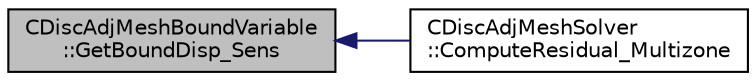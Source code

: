 digraph "CDiscAdjMeshBoundVariable::GetBoundDisp_Sens"
{
  edge [fontname="Helvetica",fontsize="10",labelfontname="Helvetica",labelfontsize="10"];
  node [fontname="Helvetica",fontsize="10",shape=record];
  rankdir="LR";
  Node24 [label="CDiscAdjMeshBoundVariable\l::GetBoundDisp_Sens",height=0.2,width=0.4,color="black", fillcolor="grey75", style="filled", fontcolor="black"];
  Node24 -> Node25 [dir="back",color="midnightblue",fontsize="10",style="solid",fontname="Helvetica"];
  Node25 [label="CDiscAdjMeshSolver\l::ComputeResidual_Multizone",height=0.2,width=0.4,color="black", fillcolor="white", style="filled",URL="$class_c_disc_adj_mesh_solver.html#a2cd1ce7cb9f504db2856980964ccdbb1",tooltip="Set the value of the max residual and RMS residual. "];
}
